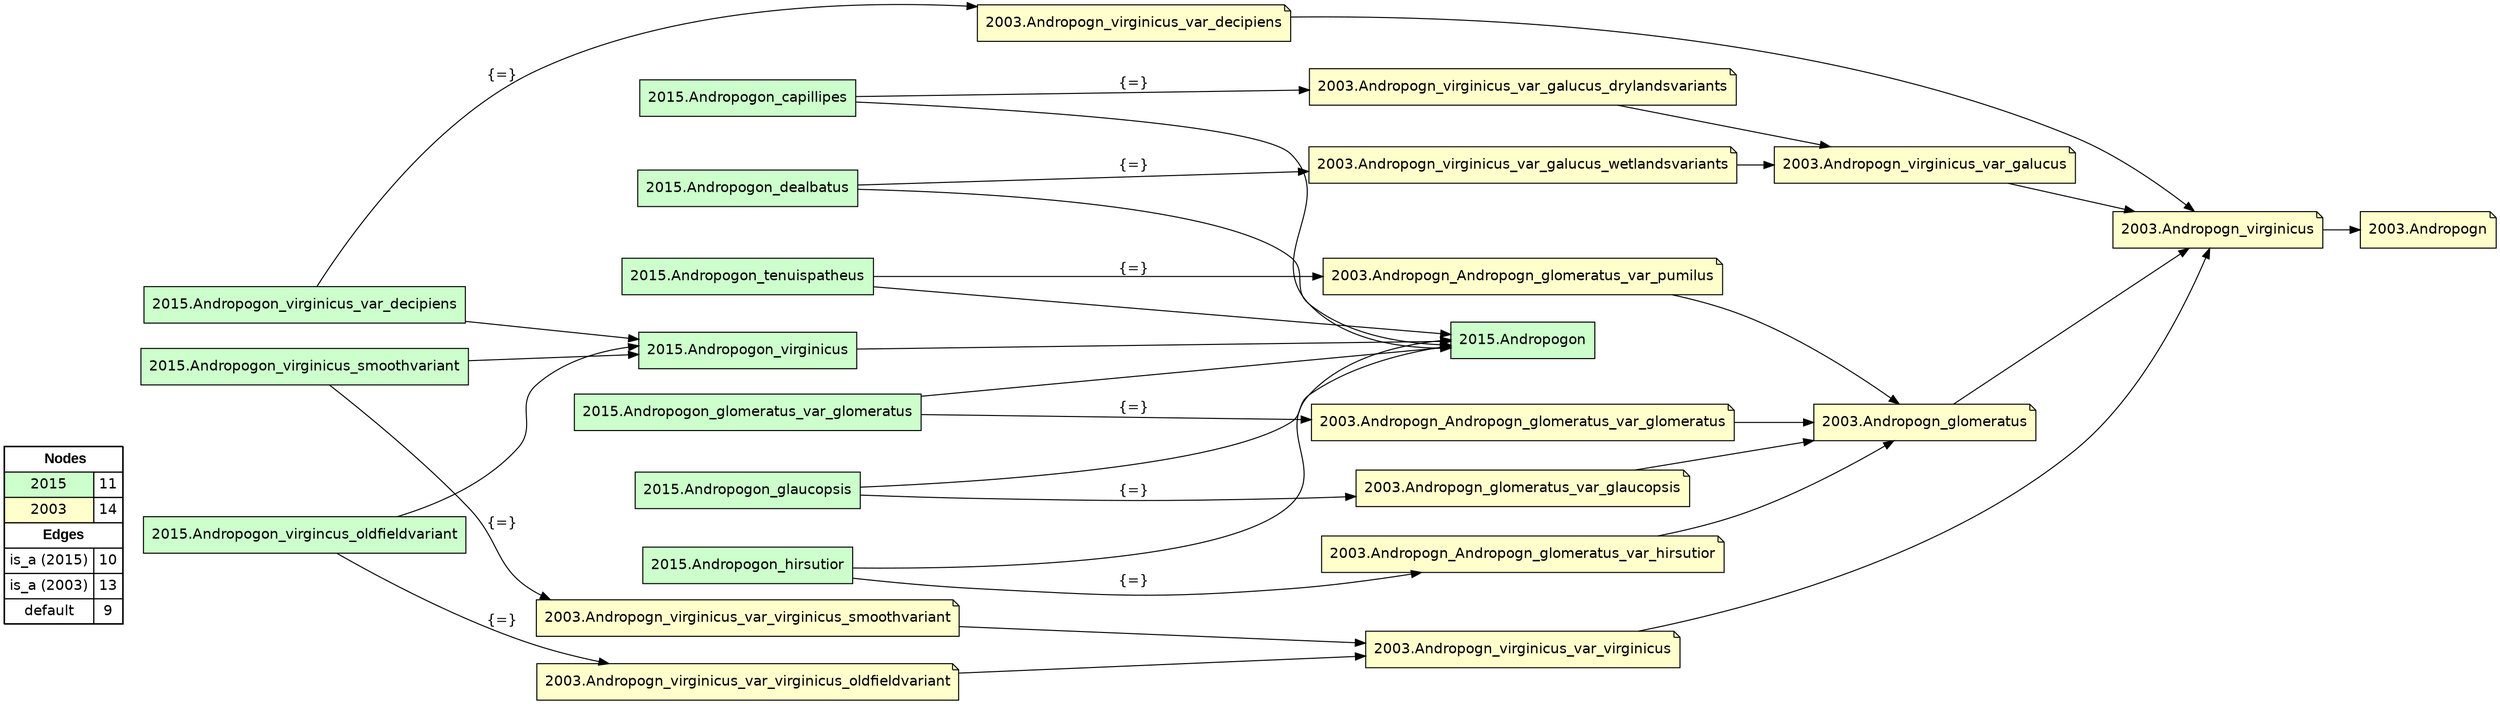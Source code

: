 digraph{
rankdir=LR
node[shape=circle style=filled fillcolor="#FFFFFF"] 
node[shape=box style=filled fillcolor="#CCFFCC" fontname="helvetica"] 
"2015.Andropogon_glaucopsis"
"2015.Andropogon_hirsutior"
"2015.Andropogon_dealbatus"
"2015.Andropogon_capillipes"
"2015.Andropogon"
"2015.Andropogon_virginicus_var_decipiens"
"2015.Andropogon_virgincus_oldfieldvariant"
"2015.Andropogon_virginicus_smoothvariant"
"2015.Andropogon_virginicus"
"2015.Andropogon_glomeratus_var_glomeratus"
"2015.Andropogon_tenuispatheus"
node[shape=circle style=filled fillcolor="#FFFFFF"] 
node[shape=note style=filled fillcolor="#FFFFCC" fontname="helvetica"] 
"2003.Andropogn_glomeratus_var_glaucopsis"
"2003.Andropogn_virginicus_var_virginicus_smoothvariant"
"2003.Andropogn_Andropogn_glomeratus_var_glomeratus"
"2003.Andropogn_virginicus_var_virginicus"
"2003.Andropogn_virginicus_var_virginicus_oldfieldvariant"
"2003.Andropogn_virginicus"
"2003.Andropogn_Andropogn_glomeratus_var_hirsutior"
"2003.Andropogn_virginicus_var_galucus_drylandsvariants"
"2003.Andropogn_glomeratus"
"2003.Andropogn_virginicus_var_galucus_wetlandsvariants"
"2003.Andropogn_virginicus_var_galucus"
"2003.Andropogn_Andropogn_glomeratus_var_pumilus"
"2003.Andropogn"
"2003.Andropogn_virginicus_var_decipiens"
edge[style=solid color="#000000" constraint=true penwidth=1 dir=forward]
edge[style=solid color="#000000" constraint=true penwidth=1 dir=forward]
"2015.Andropogon_virginicus_var_decipiens" -> "2015.Andropogon_virginicus"
"2015.Andropogon_hirsutior" -> "2015.Andropogon"
"2015.Andropogon_virgincus_oldfieldvariant" -> "2015.Andropogon_virginicus"
"2015.Andropogon_virginicus" -> "2015.Andropogon"
"2015.Andropogon_glomeratus_var_glomeratus" -> "2015.Andropogon"
"2015.Andropogon_capillipes" -> "2015.Andropogon"
"2015.Andropogon_tenuispatheus" -> "2015.Andropogon"
"2015.Andropogon_dealbatus" -> "2015.Andropogon"
"2015.Andropogon_virginicus_smoothvariant" -> "2015.Andropogon_virginicus"
"2015.Andropogon_glaucopsis" -> "2015.Andropogon"
edge[style=solid color="#000000" constraint=true penwidth=1 dir=forward]
edge[style=solid color="#000000" constraint=true penwidth=1 dir=forward]
"2003.Andropogn_virginicus" -> "2003.Andropogn"
"2003.Andropogn_virginicus_var_galucus" -> "2003.Andropogn_virginicus"
"2003.Andropogn_virginicus_var_galucus_drylandsvariants" -> "2003.Andropogn_virginicus_var_galucus"
"2003.Andropogn_virginicus_var_virginicus_smoothvariant" -> "2003.Andropogn_virginicus_var_virginicus"
"2003.Andropogn_Andropogn_glomeratus_var_glomeratus" -> "2003.Andropogn_glomeratus"
"2003.Andropogn_virginicus_var_virginicus" -> "2003.Andropogn_virginicus"
"2003.Andropogn_virginicus_var_decipiens" -> "2003.Andropogn_virginicus"
"2003.Andropogn_Andropogn_glomeratus_var_hirsutior" -> "2003.Andropogn_glomeratus"
"2003.Andropogn_glomeratus" -> "2003.Andropogn_virginicus"
"2003.Andropogn_Andropogn_glomeratus_var_pumilus" -> "2003.Andropogn_glomeratus"
"2003.Andropogn_virginicus_var_galucus_wetlandsvariants" -> "2003.Andropogn_virginicus_var_galucus"
"2003.Andropogn_virginicus_var_virginicus_oldfieldvariant" -> "2003.Andropogn_virginicus_var_virginicus"
"2003.Andropogn_glomeratus_var_glaucopsis" -> "2003.Andropogn_glomeratus"
edge[style=solid color="#000000" constraint=true penwidth=1 dir=forward]
edge[style=solid color="#000000" constraint=true penwidth=1 dir=forward]
"2015.Andropogon_tenuispatheus" -> "2003.Andropogn_Andropogn_glomeratus_var_pumilus" [label="{=}"]
"2015.Andropogon_glaucopsis" -> "2003.Andropogn_glomeratus_var_glaucopsis" [label="{=}"]
"2015.Andropogon_virginicus_smoothvariant" -> "2003.Andropogn_virginicus_var_virginicus_smoothvariant" [label="{=}"]
"2015.Andropogon_glomeratus_var_glomeratus" -> "2003.Andropogn_Andropogn_glomeratus_var_glomeratus" [label="{=}"]
"2015.Andropogon_hirsutior" -> "2003.Andropogn_Andropogn_glomeratus_var_hirsutior" [label="{=}"]
"2015.Andropogon_capillipes" -> "2003.Andropogn_virginicus_var_galucus_drylandsvariants" [label="{=}"]
"2015.Andropogon_virginicus_var_decipiens" -> "2003.Andropogn_virginicus_var_decipiens" [label="{=}"]
"2015.Andropogon_virgincus_oldfieldvariant" -> "2003.Andropogn_virginicus_var_virginicus_oldfieldvariant" [label="{=}"]
"2015.Andropogon_dealbatus" -> "2003.Andropogn_virginicus_var_galucus_wetlandsvariants" [label="{=}"]
edge[style=solid color="#000000" constraint=true penwidth=1 dir=forward]
edge[style=dashed color="#AA00FF" constraint=true penwidth=2 dir=both]
node[shape=box] 
{rank=source Legend [fillcolor= white margin=0 label=< 
 <TABLE BORDER="0" CELLBORDER="1" CELLSPACING="0" CELLPADDING="4"> 
<TR> <TD COLSPAN="2"><font face="Arial Black"> Nodes</font></TD> </TR> 
<TR> 
 <TD bgcolor="#CCFFCC" fontname="helvetica">2015</TD> 
 <TD>11</TD> 
 </TR> 
<TR> 
 <TD bgcolor="#FFFFCC" fontname="helvetica">2003</TD> 
 <TD>14</TD> 
 </TR> 
<TR> <TD COLSPAN="2"><font face = "Arial Black"> Edges </font></TD> </TR> 
<TR> 
 <TD><font color ="#000000">is_a (2015)</font></TD><TD>10</TD>
</TR>
<TR> 
 <TD><font color ="#000000">is_a (2003)</font></TD><TD>13</TD>
</TR>
<TR> 
 <TD><font color ="#000000">default</font></TD><TD>9</TD>
</TR>
</TABLE> 
 >] } 
}